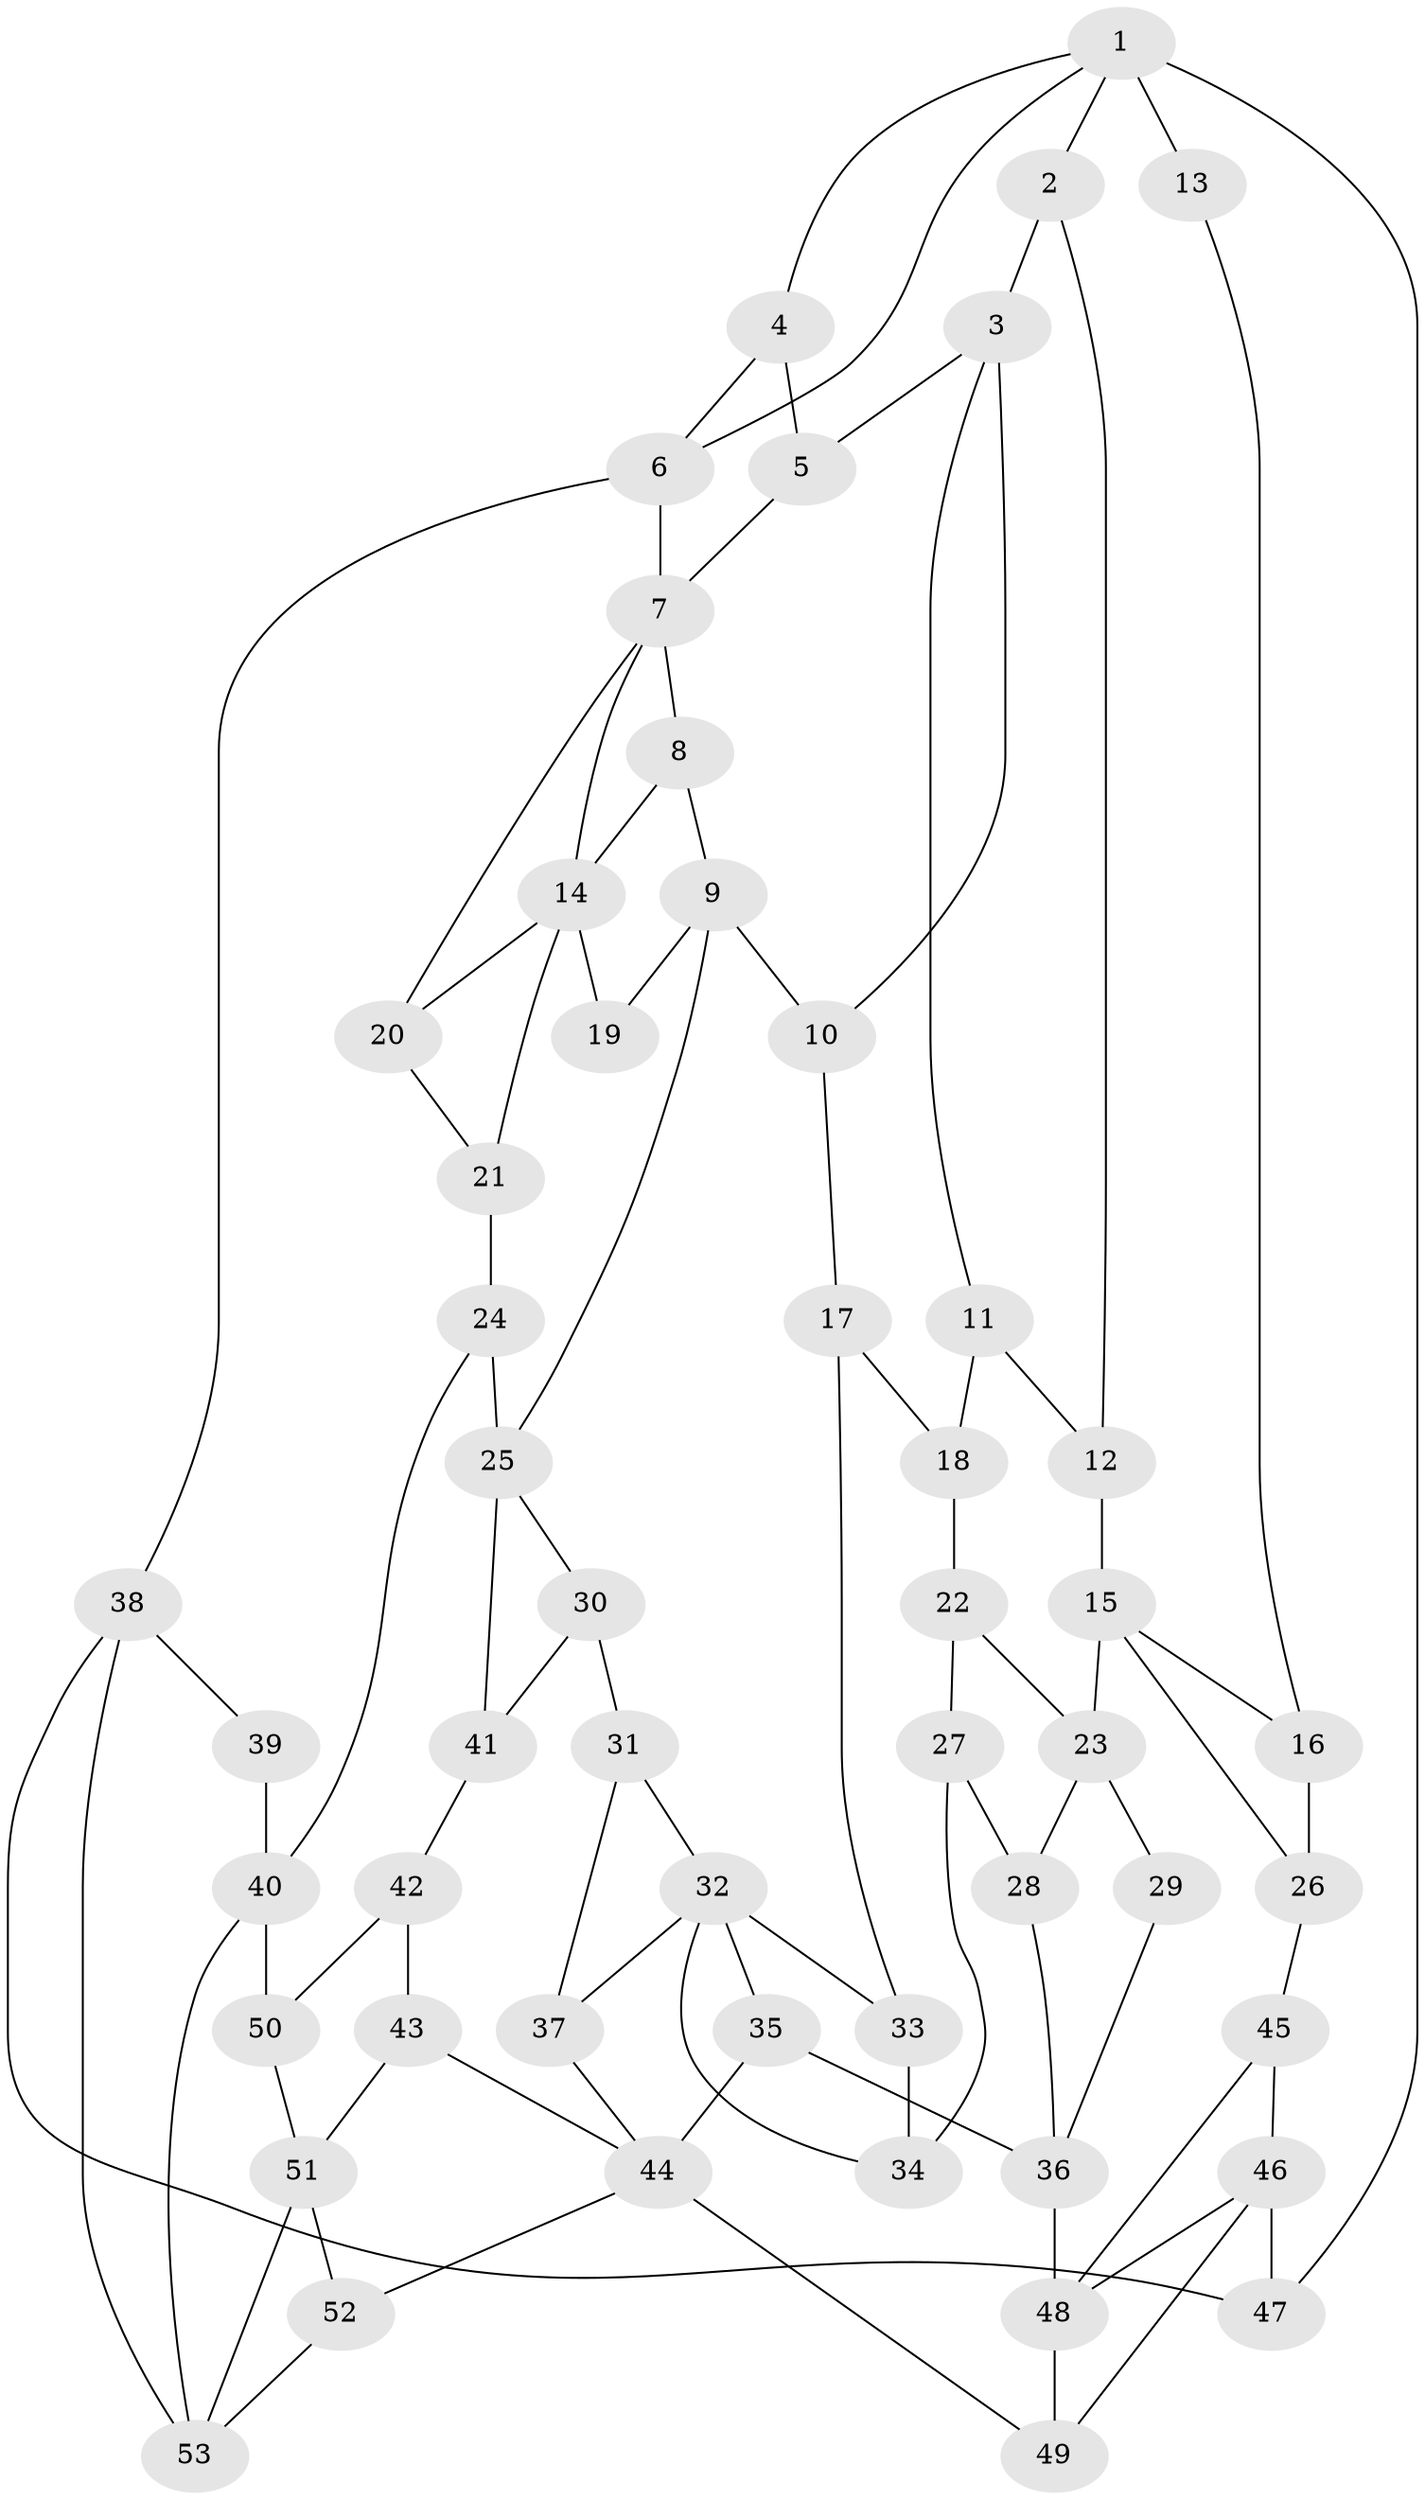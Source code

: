 // original degree distribution, {3: 0.018867924528301886, 5: 0.5471698113207547, 4: 0.22641509433962265, 6: 0.20754716981132076}
// Generated by graph-tools (version 1.1) at 2025/54/03/04/25 22:54:29]
// undirected, 53 vertices, 89 edges
graph export_dot {
  node [color=gray90,style=filled];
  1;
  2;
  3;
  4;
  5;
  6;
  7;
  8;
  9;
  10;
  11;
  12;
  13;
  14;
  15;
  16;
  17;
  18;
  19;
  20;
  21;
  22;
  23;
  24;
  25;
  26;
  27;
  28;
  29;
  30;
  31;
  32;
  33;
  34;
  35;
  36;
  37;
  38;
  39;
  40;
  41;
  42;
  43;
  44;
  45;
  46;
  47;
  48;
  49;
  50;
  51;
  52;
  53;
  1 -- 2 [weight=1.0];
  1 -- 4 [weight=1.0];
  1 -- 6 [weight=1.0];
  1 -- 13 [weight=2.0];
  1 -- 47 [weight=1.0];
  2 -- 3 [weight=1.0];
  2 -- 12 [weight=1.0];
  3 -- 5 [weight=1.0];
  3 -- 10 [weight=2.0];
  3 -- 11 [weight=1.0];
  4 -- 5 [weight=1.0];
  4 -- 6 [weight=1.0];
  5 -- 7 [weight=1.0];
  6 -- 7 [weight=1.0];
  6 -- 38 [weight=1.0];
  7 -- 8 [weight=1.0];
  7 -- 14 [weight=1.0];
  7 -- 20 [weight=1.0];
  8 -- 9 [weight=1.0];
  8 -- 14 [weight=1.0];
  9 -- 10 [weight=2.0];
  9 -- 19 [weight=1.0];
  9 -- 25 [weight=2.0];
  10 -- 17 [weight=1.0];
  11 -- 12 [weight=1.0];
  11 -- 18 [weight=1.0];
  12 -- 15 [weight=1.0];
  13 -- 16 [weight=1.0];
  14 -- 19 [weight=2.0];
  14 -- 20 [weight=1.0];
  14 -- 21 [weight=1.0];
  15 -- 16 [weight=1.0];
  15 -- 23 [weight=2.0];
  15 -- 26 [weight=1.0];
  16 -- 26 [weight=1.0];
  17 -- 18 [weight=1.0];
  17 -- 33 [weight=1.0];
  18 -- 22 [weight=1.0];
  20 -- 21 [weight=1.0];
  21 -- 24 [weight=2.0];
  22 -- 23 [weight=1.0];
  22 -- 27 [weight=1.0];
  23 -- 28 [weight=1.0];
  23 -- 29 [weight=2.0];
  24 -- 25 [weight=2.0];
  24 -- 40 [weight=2.0];
  25 -- 30 [weight=1.0];
  25 -- 41 [weight=1.0];
  26 -- 45 [weight=1.0];
  27 -- 28 [weight=1.0];
  27 -- 34 [weight=1.0];
  28 -- 36 [weight=1.0];
  29 -- 36 [weight=1.0];
  30 -- 31 [weight=1.0];
  30 -- 41 [weight=1.0];
  31 -- 32 [weight=1.0];
  31 -- 37 [weight=1.0];
  32 -- 33 [weight=1.0];
  32 -- 34 [weight=1.0];
  32 -- 35 [weight=2.0];
  32 -- 37 [weight=1.0];
  33 -- 34 [weight=1.0];
  35 -- 36 [weight=2.0];
  35 -- 44 [weight=1.0];
  36 -- 48 [weight=2.0];
  37 -- 44 [weight=1.0];
  38 -- 39 [weight=1.0];
  38 -- 47 [weight=1.0];
  38 -- 53 [weight=1.0];
  39 -- 40 [weight=2.0];
  40 -- 50 [weight=1.0];
  40 -- 53 [weight=1.0];
  41 -- 42 [weight=1.0];
  42 -- 43 [weight=1.0];
  42 -- 50 [weight=1.0];
  43 -- 44 [weight=1.0];
  43 -- 51 [weight=1.0];
  44 -- 49 [weight=2.0];
  44 -- 52 [weight=1.0];
  45 -- 46 [weight=1.0];
  45 -- 48 [weight=1.0];
  46 -- 47 [weight=2.0];
  46 -- 48 [weight=1.0];
  46 -- 49 [weight=2.0];
  48 -- 49 [weight=1.0];
  50 -- 51 [weight=1.0];
  51 -- 52 [weight=1.0];
  51 -- 53 [weight=1.0];
  52 -- 53 [weight=1.0];
}
